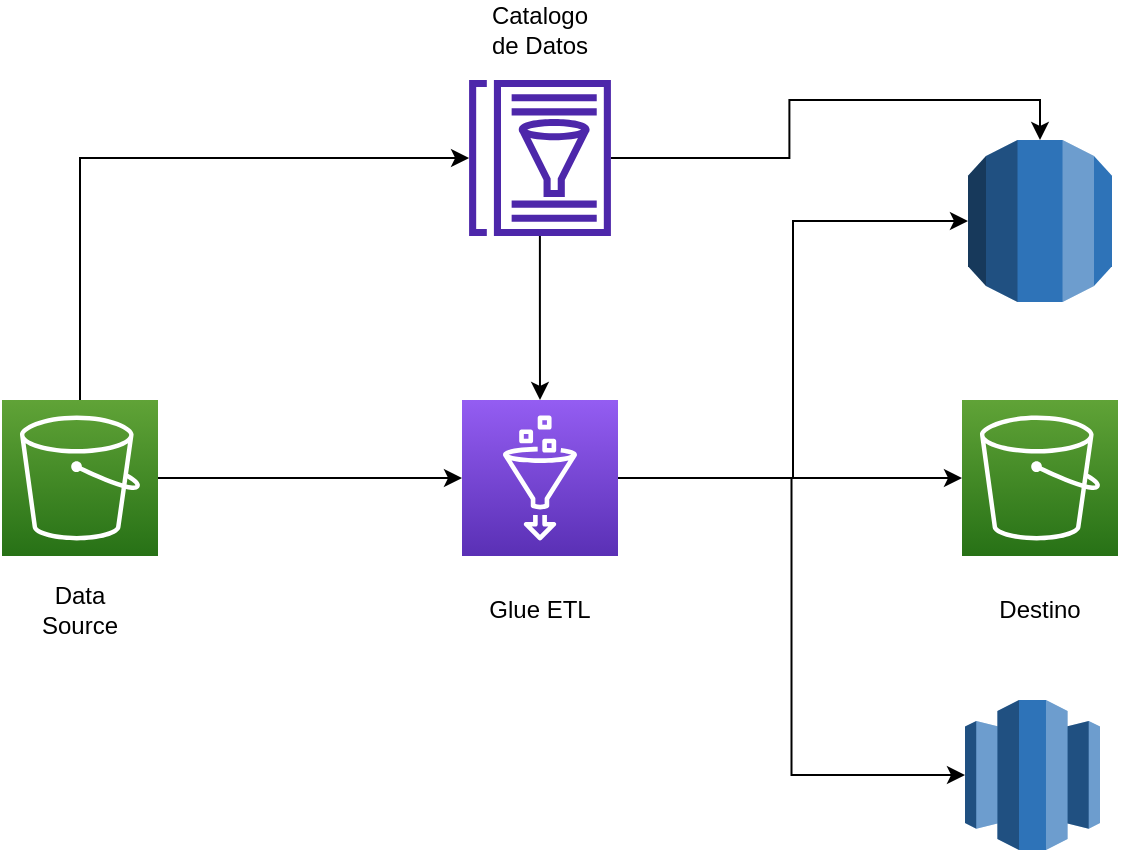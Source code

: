 <mxfile version="15.8.2" type="github">
  <diagram id="np436Q3QIbkTWLlRMBf1" name="Page-1">
    <mxGraphModel dx="1205" dy="694" grid="1" gridSize="10" guides="1" tooltips="1" connect="1" arrows="1" fold="1" page="1" pageScale="1" pageWidth="827" pageHeight="1169" math="0" shadow="0">
      <root>
        <mxCell id="0" />
        <mxCell id="1" parent="0" />
        <mxCell id="x9-YvS9UbByvEua8BKdK-4" style="edgeStyle=orthogonalEdgeStyle;rounded=0;orthogonalLoop=1;jettySize=auto;html=1;" edge="1" parent="1" source="x9-YvS9UbByvEua8BKdK-1" target="x9-YvS9UbByvEua8BKdK-3">
          <mxGeometry relative="1" as="geometry" />
        </mxCell>
        <mxCell id="x9-YvS9UbByvEua8BKdK-15" style="edgeStyle=orthogonalEdgeStyle;rounded=0;orthogonalLoop=1;jettySize=auto;html=1;" edge="1" parent="1" source="x9-YvS9UbByvEua8BKdK-1" target="x9-YvS9UbByvEua8BKdK-13">
          <mxGeometry relative="1" as="geometry">
            <Array as="points">
              <mxPoint x="129" y="159" />
            </Array>
          </mxGeometry>
        </mxCell>
        <mxCell id="x9-YvS9UbByvEua8BKdK-1" value="" style="sketch=0;points=[[0,0,0],[0.25,0,0],[0.5,0,0],[0.75,0,0],[1,0,0],[0,1,0],[0.25,1,0],[0.5,1,0],[0.75,1,0],[1,1,0],[0,0.25,0],[0,0.5,0],[0,0.75,0],[1,0.25,0],[1,0.5,0],[1,0.75,0]];outlineConnect=0;fontColor=#232F3E;gradientColor=#60A337;gradientDirection=north;fillColor=#277116;strokeColor=#ffffff;dashed=0;verticalLabelPosition=bottom;verticalAlign=top;align=center;html=1;fontSize=12;fontStyle=0;aspect=fixed;shape=mxgraph.aws4.resourceIcon;resIcon=mxgraph.aws4.s3;" vertex="1" parent="1">
          <mxGeometry x="90" y="280" width="78" height="78" as="geometry" />
        </mxCell>
        <mxCell id="x9-YvS9UbByvEua8BKdK-2" value="Data Source" style="text;html=1;strokeColor=none;fillColor=none;align=center;verticalAlign=middle;whiteSpace=wrap;rounded=0;" vertex="1" parent="1">
          <mxGeometry x="99" y="370" width="60" height="30" as="geometry" />
        </mxCell>
        <mxCell id="x9-YvS9UbByvEua8BKdK-7" style="edgeStyle=orthogonalEdgeStyle;rounded=0;orthogonalLoop=1;jettySize=auto;html=1;" edge="1" parent="1" source="x9-YvS9UbByvEua8BKdK-3" target="x9-YvS9UbByvEua8BKdK-6">
          <mxGeometry relative="1" as="geometry" />
        </mxCell>
        <mxCell id="x9-YvS9UbByvEua8BKdK-11" style="edgeStyle=orthogonalEdgeStyle;rounded=0;orthogonalLoop=1;jettySize=auto;html=1;entryX=0;entryY=0.5;entryDx=0;entryDy=0;entryPerimeter=0;" edge="1" parent="1" source="x9-YvS9UbByvEua8BKdK-3" target="x9-YvS9UbByvEua8BKdK-10">
          <mxGeometry relative="1" as="geometry" />
        </mxCell>
        <mxCell id="x9-YvS9UbByvEua8BKdK-12" style="edgeStyle=orthogonalEdgeStyle;rounded=0;orthogonalLoop=1;jettySize=auto;html=1;entryX=0;entryY=0.5;entryDx=0;entryDy=0;entryPerimeter=0;" edge="1" parent="1" source="x9-YvS9UbByvEua8BKdK-3" target="x9-YvS9UbByvEua8BKdK-9">
          <mxGeometry relative="1" as="geometry" />
        </mxCell>
        <mxCell id="x9-YvS9UbByvEua8BKdK-3" value="" style="sketch=0;points=[[0,0,0],[0.25,0,0],[0.5,0,0],[0.75,0,0],[1,0,0],[0,1,0],[0.25,1,0],[0.5,1,0],[0.75,1,0],[1,1,0],[0,0.25,0],[0,0.5,0],[0,0.75,0],[1,0.25,0],[1,0.5,0],[1,0.75,0]];outlineConnect=0;fontColor=#232F3E;gradientColor=#945DF2;gradientDirection=north;fillColor=#5A30B5;strokeColor=#ffffff;dashed=0;verticalLabelPosition=bottom;verticalAlign=top;align=center;html=1;fontSize=12;fontStyle=0;aspect=fixed;shape=mxgraph.aws4.resourceIcon;resIcon=mxgraph.aws4.glue;" vertex="1" parent="1">
          <mxGeometry x="320" y="280" width="78" height="78" as="geometry" />
        </mxCell>
        <mxCell id="x9-YvS9UbByvEua8BKdK-5" value="Glue ETL" style="text;html=1;strokeColor=none;fillColor=none;align=center;verticalAlign=middle;whiteSpace=wrap;rounded=0;" vertex="1" parent="1">
          <mxGeometry x="329" y="370" width="60" height="30" as="geometry" />
        </mxCell>
        <mxCell id="x9-YvS9UbByvEua8BKdK-6" value="" style="sketch=0;points=[[0,0,0],[0.25,0,0],[0.5,0,0],[0.75,0,0],[1,0,0],[0,1,0],[0.25,1,0],[0.5,1,0],[0.75,1,0],[1,1,0],[0,0.25,0],[0,0.5,0],[0,0.75,0],[1,0.25,0],[1,0.5,0],[1,0.75,0]];outlineConnect=0;fontColor=#232F3E;gradientColor=#60A337;gradientDirection=north;fillColor=#277116;strokeColor=#ffffff;dashed=0;verticalLabelPosition=bottom;verticalAlign=top;align=center;html=1;fontSize=12;fontStyle=0;aspect=fixed;shape=mxgraph.aws4.resourceIcon;resIcon=mxgraph.aws4.s3;" vertex="1" parent="1">
          <mxGeometry x="570" y="280" width="78" height="78" as="geometry" />
        </mxCell>
        <mxCell id="x9-YvS9UbByvEua8BKdK-8" value="Destino" style="text;html=1;strokeColor=none;fillColor=none;align=center;verticalAlign=middle;whiteSpace=wrap;rounded=0;" vertex="1" parent="1">
          <mxGeometry x="579" y="370" width="60" height="30" as="geometry" />
        </mxCell>
        <mxCell id="x9-YvS9UbByvEua8BKdK-9" value="" style="outlineConnect=0;dashed=0;verticalLabelPosition=bottom;verticalAlign=top;align=center;html=1;shape=mxgraph.aws3.redshift;fillColor=#2E73B8;gradientColor=none;" vertex="1" parent="1">
          <mxGeometry x="571.5" y="430" width="67.5" height="75" as="geometry" />
        </mxCell>
        <mxCell id="x9-YvS9UbByvEua8BKdK-10" value="" style="outlineConnect=0;dashed=0;verticalLabelPosition=bottom;verticalAlign=top;align=center;html=1;shape=mxgraph.aws3.rds;fillColor=#2E73B8;gradientColor=none;" vertex="1" parent="1">
          <mxGeometry x="573" y="150" width="72" height="81" as="geometry" />
        </mxCell>
        <mxCell id="x9-YvS9UbByvEua8BKdK-14" style="edgeStyle=orthogonalEdgeStyle;rounded=0;orthogonalLoop=1;jettySize=auto;html=1;" edge="1" parent="1" source="x9-YvS9UbByvEua8BKdK-13" target="x9-YvS9UbByvEua8BKdK-3">
          <mxGeometry relative="1" as="geometry" />
        </mxCell>
        <mxCell id="x9-YvS9UbByvEua8BKdK-16" style="edgeStyle=orthogonalEdgeStyle;rounded=0;orthogonalLoop=1;jettySize=auto;html=1;entryX=0.5;entryY=0;entryDx=0;entryDy=0;entryPerimeter=0;" edge="1" parent="1" source="x9-YvS9UbByvEua8BKdK-13" target="x9-YvS9UbByvEua8BKdK-10">
          <mxGeometry relative="1" as="geometry" />
        </mxCell>
        <mxCell id="x9-YvS9UbByvEua8BKdK-13" value="" style="sketch=0;outlineConnect=0;fontColor=#232F3E;gradientColor=none;fillColor=#4D27AA;strokeColor=none;dashed=0;verticalLabelPosition=bottom;verticalAlign=top;align=center;html=1;fontSize=12;fontStyle=0;aspect=fixed;pointerEvents=1;shape=mxgraph.aws4.glue_data_catalog;" vertex="1" parent="1">
          <mxGeometry x="323" y="120" width="72" height="78" as="geometry" />
        </mxCell>
        <mxCell id="x9-YvS9UbByvEua8BKdK-17" value="Catalogo de Datos" style="text;html=1;strokeColor=none;fillColor=none;align=center;verticalAlign=middle;whiteSpace=wrap;rounded=0;" vertex="1" parent="1">
          <mxGeometry x="329" y="80" width="60" height="30" as="geometry" />
        </mxCell>
      </root>
    </mxGraphModel>
  </diagram>
</mxfile>
